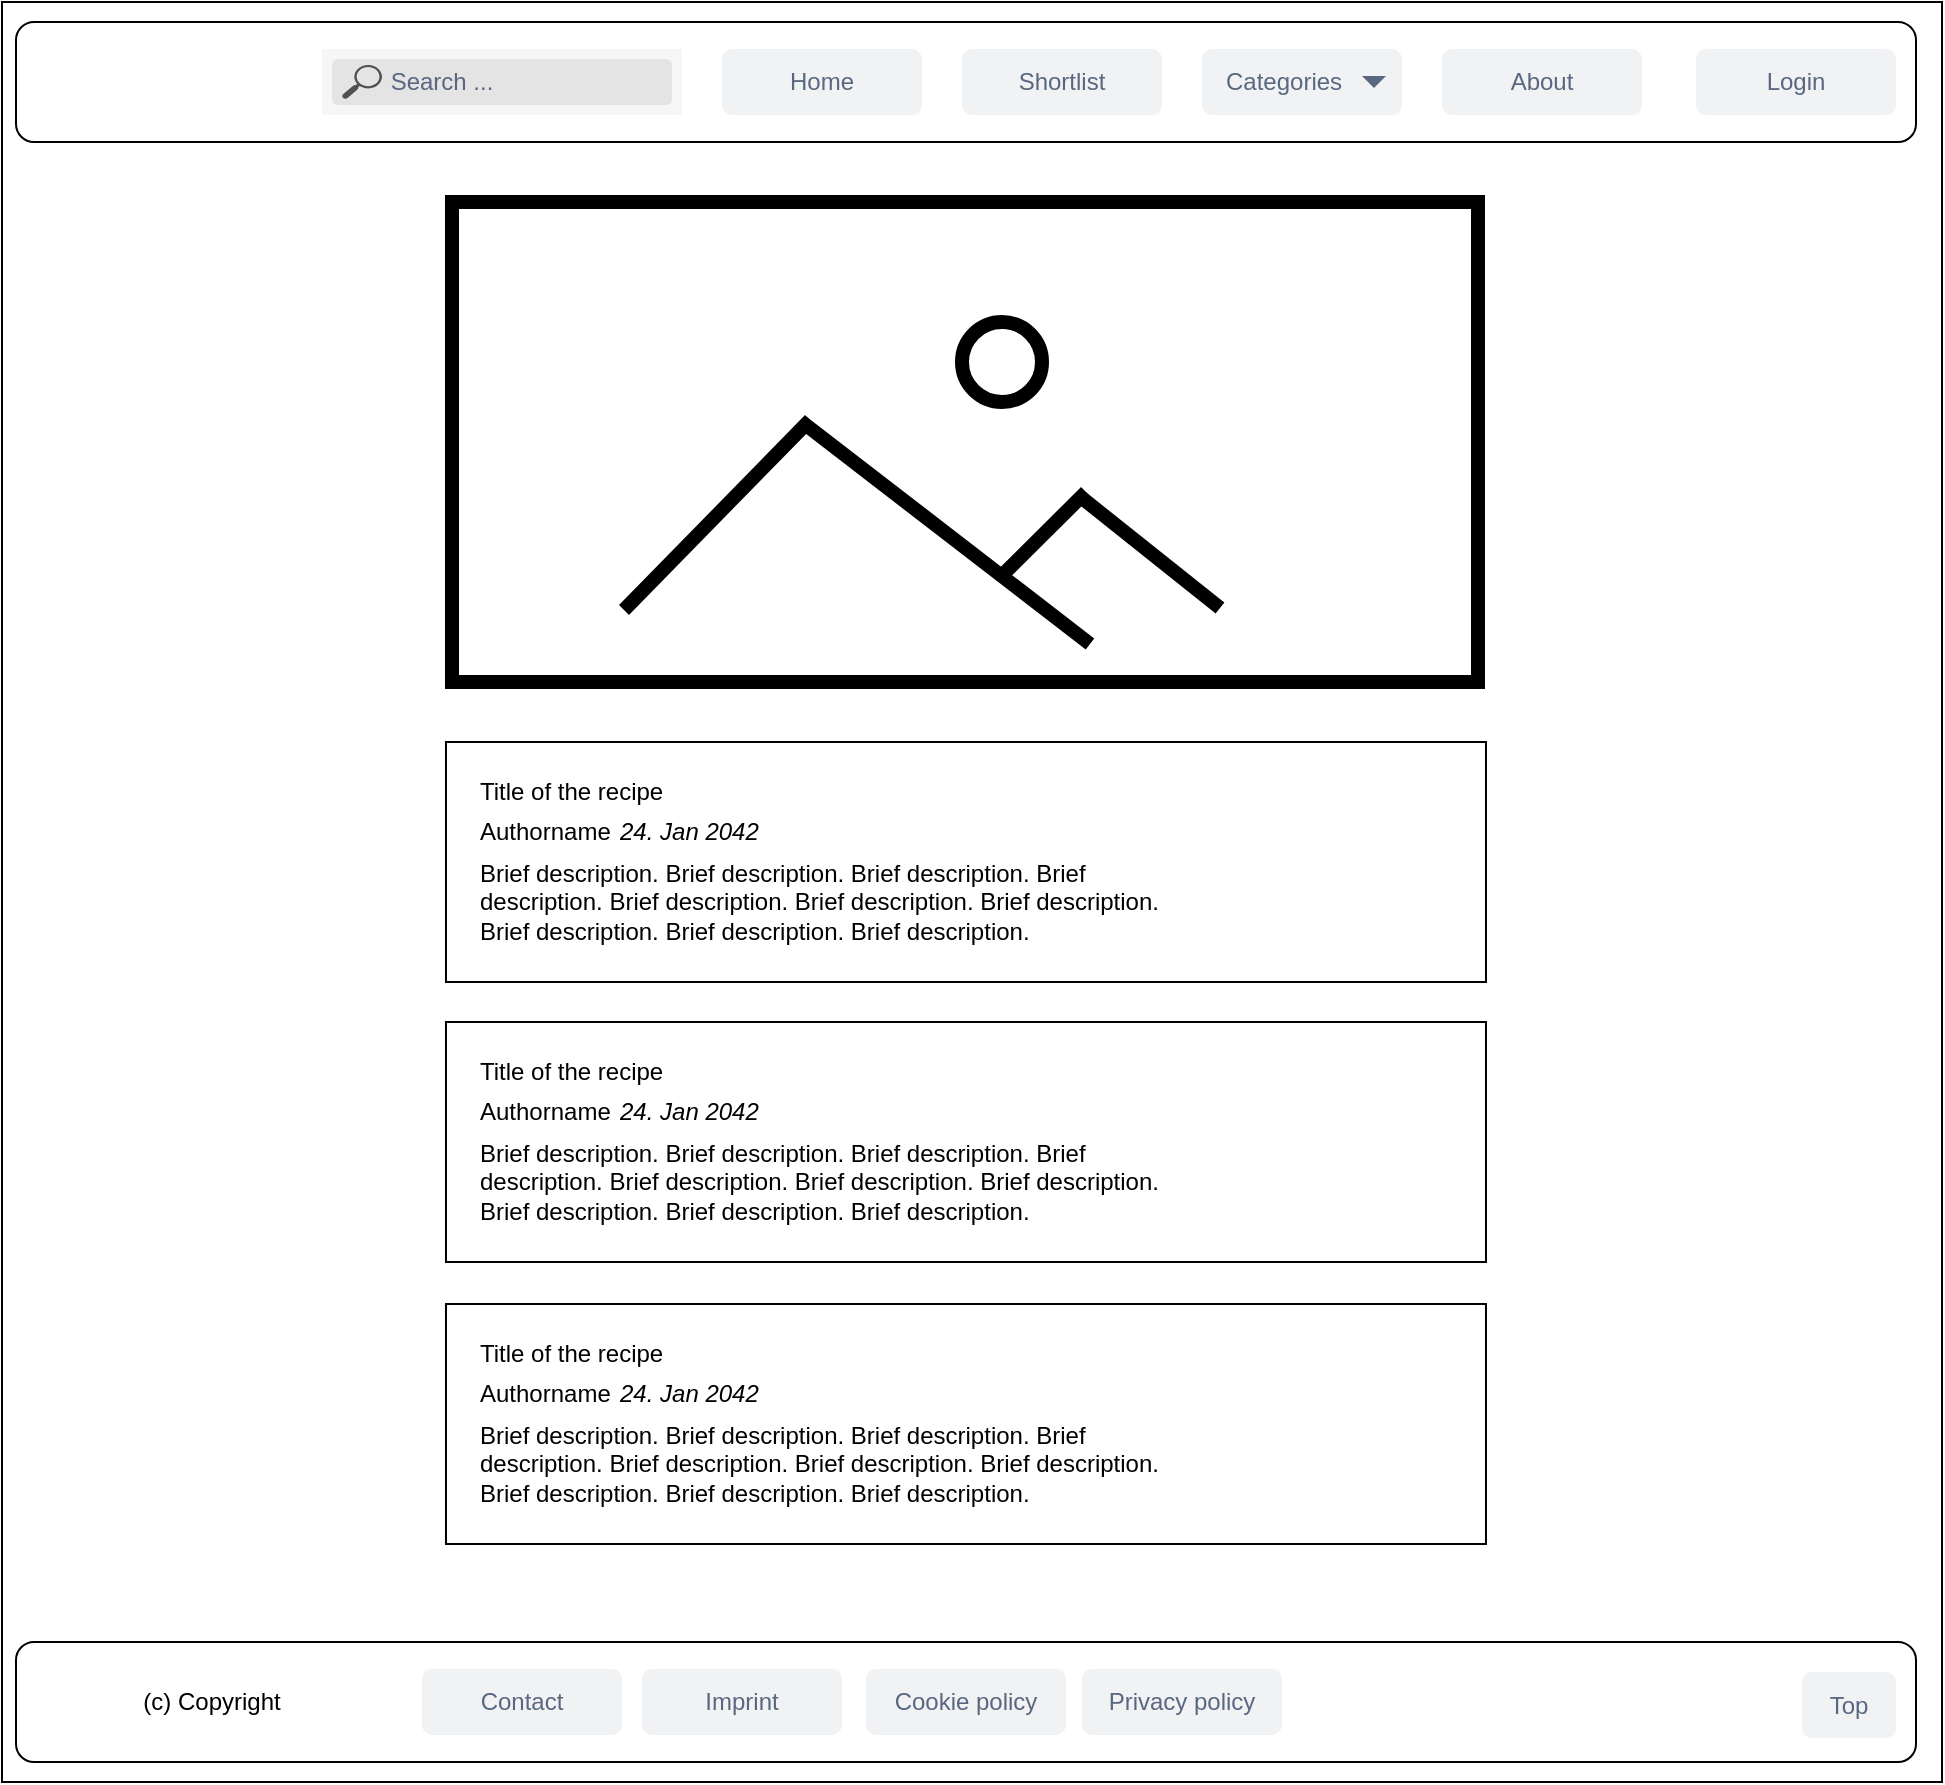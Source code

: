 <mxfile version="20.6.0" type="device"><diagram id="zF6m82Xtg-QCIh9ZnM61" name="Seite-1"><mxGraphModel dx="2919" dy="2403" grid="1" gridSize="10" guides="1" tooltips="1" connect="1" arrows="1" fold="1" page="1" pageScale="1" pageWidth="827" pageHeight="1169" math="0" shadow="0"><root><mxCell id="0"/><mxCell id="1" parent="0"/><mxCell id="9gZgRIzAy9xTnP9v_WxG-65" value="" style="rounded=0;whiteSpace=wrap;html=1;" vertex="1" parent="1"><mxGeometry x="-420" y="-10" width="970" height="890" as="geometry"/></mxCell><mxCell id="9gZgRIzAy9xTnP9v_WxG-23" value="" style="group" vertex="1" connectable="0" parent="1"><mxGeometry x="-198.01" y="360" width="520" height="120" as="geometry"/></mxCell><mxCell id="9gZgRIzAy9xTnP9v_WxG-17" value="" style="rounded=0;whiteSpace=wrap;html=1;arcSize=48;" vertex="1" parent="9gZgRIzAy9xTnP9v_WxG-23"><mxGeometry width="520" height="120" as="geometry"/></mxCell><mxCell id="9gZgRIzAy9xTnP9v_WxG-18" value="Title of the recipe" style="text;html=1;strokeColor=none;fillColor=none;align=left;verticalAlign=middle;whiteSpace=wrap;rounded=0;" vertex="1" parent="9gZgRIzAy9xTnP9v_WxG-23"><mxGeometry x="15" y="10" width="100" height="30" as="geometry"/></mxCell><mxCell id="9gZgRIzAy9xTnP9v_WxG-19" value="&lt;div style=&quot;&quot;&gt;&lt;span style=&quot;background-color: initial;&quot;&gt;Brief description. Brief description. Brief description. Brief description. Brief description. Brief description. Brief description. Brief description. Brief description. Brief description.&amp;nbsp;&lt;/span&gt;&lt;/div&gt;" style="text;html=1;strokeColor=none;fillColor=none;align=left;verticalAlign=middle;whiteSpace=wrap;rounded=0;" vertex="1" parent="9gZgRIzAy9xTnP9v_WxG-23"><mxGeometry x="15" y="50" width="360" height="60" as="geometry"/></mxCell><mxCell id="9gZgRIzAy9xTnP9v_WxG-21" value="Authorname" style="text;html=1;strokeColor=none;fillColor=none;align=left;verticalAlign=middle;whiteSpace=wrap;rounded=0;" vertex="1" parent="9gZgRIzAy9xTnP9v_WxG-23"><mxGeometry x="15" y="30" width="100" height="30" as="geometry"/></mxCell><mxCell id="9gZgRIzAy9xTnP9v_WxG-22" value="&lt;i&gt;24. Jan 2042&lt;/i&gt;" style="text;html=1;strokeColor=none;fillColor=none;align=left;verticalAlign=middle;whiteSpace=wrap;rounded=0;" vertex="1" parent="9gZgRIzAy9xTnP9v_WxG-23"><mxGeometry x="85" y="30" width="100" height="30" as="geometry"/></mxCell><mxCell id="9gZgRIzAy9xTnP9v_WxG-27" value="" style="group" vertex="1" connectable="0" parent="1"><mxGeometry x="-198.01" y="500" width="520" height="120" as="geometry"/></mxCell><mxCell id="9gZgRIzAy9xTnP9v_WxG-28" value="" style="rounded=0;whiteSpace=wrap;html=1;arcSize=48;" vertex="1" parent="9gZgRIzAy9xTnP9v_WxG-27"><mxGeometry width="520" height="120" as="geometry"/></mxCell><mxCell id="9gZgRIzAy9xTnP9v_WxG-29" value="Title of the recipe" style="text;html=1;strokeColor=none;fillColor=none;align=left;verticalAlign=middle;whiteSpace=wrap;rounded=0;" vertex="1" parent="9gZgRIzAy9xTnP9v_WxG-27"><mxGeometry x="15" y="10" width="100" height="30" as="geometry"/></mxCell><mxCell id="9gZgRIzAy9xTnP9v_WxG-30" value="&lt;div style=&quot;&quot;&gt;&lt;span style=&quot;background-color: initial;&quot;&gt;Brief description. Brief description. Brief description. Brief description. Brief description. Brief description. Brief description. Brief description. Brief description. Brief description.&amp;nbsp;&lt;/span&gt;&lt;/div&gt;" style="text;html=1;strokeColor=none;fillColor=none;align=left;verticalAlign=middle;whiteSpace=wrap;rounded=0;" vertex="1" parent="9gZgRIzAy9xTnP9v_WxG-27"><mxGeometry x="15" y="50" width="360" height="60" as="geometry"/></mxCell><mxCell id="9gZgRIzAy9xTnP9v_WxG-31" value="Authorname" style="text;html=1;strokeColor=none;fillColor=none;align=left;verticalAlign=middle;whiteSpace=wrap;rounded=0;" vertex="1" parent="9gZgRIzAy9xTnP9v_WxG-27"><mxGeometry x="15" y="30" width="100" height="30" as="geometry"/></mxCell><mxCell id="9gZgRIzAy9xTnP9v_WxG-32" value="&lt;i&gt;24. Jan 2042&lt;/i&gt;" style="text;html=1;strokeColor=none;fillColor=none;align=left;verticalAlign=middle;whiteSpace=wrap;rounded=0;" vertex="1" parent="9gZgRIzAy9xTnP9v_WxG-27"><mxGeometry x="85" y="30" width="100" height="30" as="geometry"/></mxCell><mxCell id="9gZgRIzAy9xTnP9v_WxG-57" value="" style="group" vertex="1" connectable="0" parent="1"><mxGeometry x="-198.01" y="641" width="520" height="120" as="geometry"/></mxCell><mxCell id="9gZgRIzAy9xTnP9v_WxG-58" value="" style="rounded=0;whiteSpace=wrap;html=1;arcSize=48;" vertex="1" parent="9gZgRIzAy9xTnP9v_WxG-57"><mxGeometry width="520" height="120" as="geometry"/></mxCell><mxCell id="9gZgRIzAy9xTnP9v_WxG-59" value="Title of the recipe" style="text;html=1;strokeColor=none;fillColor=none;align=left;verticalAlign=middle;whiteSpace=wrap;rounded=0;" vertex="1" parent="9gZgRIzAy9xTnP9v_WxG-57"><mxGeometry x="15" y="10" width="100" height="30" as="geometry"/></mxCell><mxCell id="9gZgRIzAy9xTnP9v_WxG-60" value="&lt;div style=&quot;&quot;&gt;&lt;span style=&quot;background-color: initial;&quot;&gt;Brief description. Brief description. Brief description. Brief description. Brief description. Brief description. Brief description. Brief description. Brief description. Brief description.&amp;nbsp;&lt;/span&gt;&lt;/div&gt;" style="text;html=1;strokeColor=none;fillColor=none;align=left;verticalAlign=middle;whiteSpace=wrap;rounded=0;" vertex="1" parent="9gZgRIzAy9xTnP9v_WxG-57"><mxGeometry x="15" y="50" width="360" height="60" as="geometry"/></mxCell><mxCell id="9gZgRIzAy9xTnP9v_WxG-61" value="Authorname" style="text;html=1;strokeColor=none;fillColor=none;align=left;verticalAlign=middle;whiteSpace=wrap;rounded=0;" vertex="1" parent="9gZgRIzAy9xTnP9v_WxG-57"><mxGeometry x="15" y="30" width="100" height="30" as="geometry"/></mxCell><mxCell id="9gZgRIzAy9xTnP9v_WxG-62" value="&lt;i&gt;24. Jan 2042&lt;/i&gt;" style="text;html=1;strokeColor=none;fillColor=none;align=left;verticalAlign=middle;whiteSpace=wrap;rounded=0;" vertex="1" parent="9gZgRIzAy9xTnP9v_WxG-57"><mxGeometry x="85" y="30" width="100" height="30" as="geometry"/></mxCell><mxCell id="9gZgRIzAy9xTnP9v_WxG-42" value="" style="rounded=1;whiteSpace=wrap;html=1;" vertex="1" parent="1"><mxGeometry x="-413" y="810" width="950" height="60" as="geometry"/></mxCell><mxCell id="9gZgRIzAy9xTnP9v_WxG-48" value="&lt;div style=&quot;&quot;&gt;Privacy policy&lt;br&gt;&lt;/div&gt;" style="rounded=1;html=1;shadow=0;dashed=0;whiteSpace=wrap;fontSize=12;fillColor=#F1F2F4;align=center;strokeColor=none;fontColor=#596780;spacingLeft=0;sketch=0;movable=1;resizable=1;rotatable=1;deletable=1;editable=1;connectable=1;" vertex="1" parent="1"><mxGeometry x="120" y="823.5" width="100" height="33" as="geometry"/></mxCell><mxCell id="9gZgRIzAy9xTnP9v_WxG-64" value="(c) Copyright" style="text;html=1;strokeColor=none;fillColor=none;align=center;verticalAlign=middle;whiteSpace=wrap;rounded=0;" vertex="1" parent="1"><mxGeometry x="-390" y="825" width="150" height="30" as="geometry"/></mxCell><mxCell id="9gZgRIzAy9xTnP9v_WxG-1" value="" style="rounded=1;whiteSpace=wrap;html=1;" vertex="1" parent="1"><mxGeometry x="-413" width="950" height="60" as="geometry"/></mxCell><mxCell id="9gZgRIzAy9xTnP9v_WxG-6" value="Categories" style="rounded=1;fillColor=#F1F2F4;strokeColor=none;html=1;fontColor=#596780;align=left;fontSize=12;spacingLeft=10;sketch=0;" vertex="1" parent="1"><mxGeometry x="180" y="13.5" width="100" height="33" as="geometry"/></mxCell><mxCell id="9gZgRIzAy9xTnP9v_WxG-7" value="" style="shape=triangle;direction=south;fillColor=#596780;strokeColor=none;html=1;sketch=0;" vertex="1" parent="9gZgRIzAy9xTnP9v_WxG-6"><mxGeometry x="1" y="0.5" width="12" height="6" relative="1" as="geometry"><mxPoint x="-20" y="-3" as="offset"/></mxGeometry></mxCell><mxCell id="9gZgRIzAy9xTnP9v_WxG-8" value="&lt;div style=&quot;&quot;&gt;&lt;span style=&quot;background-color: initial;&quot;&gt;Login&lt;/span&gt;&lt;/div&gt;" style="rounded=1;html=1;shadow=0;dashed=0;whiteSpace=wrap;fontSize=12;fillColor=#F1F2F4;align=center;strokeColor=none;fontColor=#596780;spacingLeft=0;sketch=0;movable=1;resizable=1;rotatable=1;deletable=1;editable=1;connectable=1;" vertex="1" parent="1"><mxGeometry x="427" y="13.5" width="100" height="33" as="geometry"/></mxCell><mxCell id="9gZgRIzAy9xTnP9v_WxG-9" value="&lt;div style=&quot;&quot;&gt;&lt;span style=&quot;background-color: initial;&quot;&gt;Shortlist&lt;/span&gt;&lt;/div&gt;" style="rounded=1;html=1;shadow=0;dashed=0;whiteSpace=wrap;fontSize=12;fillColor=#F1F2F4;align=center;strokeColor=none;fontColor=#596780;spacingLeft=0;sketch=0;movable=1;resizable=1;rotatable=1;deletable=1;editable=1;connectable=1;" vertex="1" parent="1"><mxGeometry x="60" y="13.5" width="100" height="33" as="geometry"/></mxCell><mxCell id="9gZgRIzAy9xTnP9v_WxG-10" value="&lt;div style=&quot;&quot;&gt;&lt;span style=&quot;background-color: initial;&quot;&gt;Home&lt;/span&gt;&lt;/div&gt;" style="rounded=1;html=1;shadow=0;dashed=0;whiteSpace=wrap;fontSize=12;fillColor=#F1F2F4;align=center;strokeColor=none;fontColor=#596780;spacingLeft=0;sketch=0;movable=1;resizable=1;rotatable=1;deletable=1;editable=1;connectable=1;" vertex="1" parent="1"><mxGeometry x="-60" y="13.5" width="100" height="33" as="geometry"/></mxCell><mxCell id="9gZgRIzAy9xTnP9v_WxG-11" value="&lt;div style=&quot;&quot;&gt;&lt;span style=&quot;background-color: initial;&quot;&gt;About&lt;/span&gt;&lt;/div&gt;" style="rounded=1;html=1;shadow=0;dashed=0;whiteSpace=wrap;fontSize=12;fillColor=#F1F2F4;align=center;strokeColor=none;fontColor=#596780;spacingLeft=0;sketch=0;movable=1;resizable=1;rotatable=1;deletable=1;editable=1;connectable=1;" vertex="1" parent="1"><mxGeometry x="300" y="13.5" width="100" height="33" as="geometry"/></mxCell><mxCell id="9gZgRIzAy9xTnP9v_WxG-13" value="" style="shape=image;html=1;verticalAlign=top;verticalLabelPosition=bottom;labelBackgroundColor=#ffffff;imageAspect=0;aspect=fixed;image=https://cdn4.iconfinder.com/data/icons/48-bubbles/48/18.Pictures-Day-128.png" vertex="1" parent="1"><mxGeometry x="-403" y="3.25" width="53.5" height="53.5" as="geometry"/></mxCell><mxCell id="9gZgRIzAy9xTnP9v_WxG-68" value="&lt;div style=&quot;&quot;&gt;Cookie policy&lt;br&gt;&lt;/div&gt;" style="rounded=1;html=1;shadow=0;dashed=0;whiteSpace=wrap;fontSize=12;fillColor=#F1F2F4;align=center;strokeColor=none;fontColor=#596780;spacingLeft=0;sketch=0;movable=1;resizable=1;rotatable=1;deletable=1;editable=1;connectable=1;" vertex="1" parent="1"><mxGeometry x="11.99" y="823.5" width="100" height="33" as="geometry"/></mxCell><mxCell id="9gZgRIzAy9xTnP9v_WxG-69" value="&lt;div style=&quot;&quot;&gt;Imprint&lt;br&gt;&lt;/div&gt;" style="rounded=1;html=1;shadow=0;dashed=0;whiteSpace=wrap;fontSize=12;fillColor=#F1F2F4;align=center;strokeColor=none;fontColor=#596780;spacingLeft=0;sketch=0;movable=1;resizable=1;rotatable=1;deletable=1;editable=1;connectable=1;" vertex="1" parent="1"><mxGeometry x="-100.0" y="823.5" width="100" height="33" as="geometry"/></mxCell><mxCell id="9gZgRIzAy9xTnP9v_WxG-70" value="&lt;div style=&quot;&quot;&gt;&lt;span style=&quot;background-color: initial;&quot;&gt;Contact&lt;/span&gt;&lt;/div&gt;" style="rounded=1;html=1;shadow=0;dashed=0;whiteSpace=wrap;fontSize=12;fillColor=#F1F2F4;align=center;strokeColor=none;fontColor=#596780;spacingLeft=0;sketch=0;movable=1;resizable=1;rotatable=1;deletable=1;editable=1;connectable=1;" vertex="1" parent="1"><mxGeometry x="-210" y="823.5" width="100" height="33" as="geometry"/></mxCell><mxCell id="9gZgRIzAy9xTnP9v_WxG-71" value="&lt;div style=&quot;&quot;&gt;Top&lt;br&gt;&lt;/div&gt;" style="rounded=1;html=1;shadow=0;dashed=0;whiteSpace=wrap;fontSize=12;fillColor=#F1F2F4;align=center;strokeColor=none;fontColor=#596780;spacingLeft=0;sketch=0;movable=1;resizable=1;rotatable=1;deletable=1;editable=1;connectable=1;" vertex="1" parent="1"><mxGeometry x="480" y="825" width="47" height="33" as="geometry"/></mxCell><mxCell id="9gZgRIzAy9xTnP9v_WxG-78" value="" style="whiteSpace=wrap;html=1;rounded=0;fontSize=12;fontColor=#596780;strokeWidth=7;" vertex="1" parent="1"><mxGeometry x="-195" y="90" width="513" height="240" as="geometry"/></mxCell><mxCell id="9gZgRIzAy9xTnP9v_WxG-72" value="" style="shape=rect;fillColor=#F6F6F6;strokeColor=none;rounded=0;container=0;" vertex="1" parent="1"><mxGeometry x="-260" y="13.5" width="180" height="33" as="geometry"/></mxCell><mxCell id="9gZgRIzAy9xTnP9v_WxG-79" value="" style="endArrow=none;html=1;rounded=0;fontSize=12;fontColor=#596780;strokeWidth=7;" edge="1" parent="1"><mxGeometry width="50" height="50" relative="1" as="geometry"><mxPoint x="-109" y="294" as="sourcePoint"/><mxPoint x="-16" y="199" as="targetPoint"/></mxGeometry></mxCell><mxCell id="9gZgRIzAy9xTnP9v_WxG-80" value="" style="endArrow=none;html=1;rounded=0;fontSize=12;fontColor=#596780;strokeWidth=7;" edge="1" parent="1"><mxGeometry width="50" height="50" relative="1" as="geometry"><mxPoint x="124" y="311" as="sourcePoint"/><mxPoint x="-20" y="200" as="targetPoint"/></mxGeometry></mxCell><mxCell id="9gZgRIzAy9xTnP9v_WxG-81" value="" style="endArrow=none;html=1;rounded=0;fontSize=12;fontColor=#596780;strokeWidth=7;" edge="1" parent="1"><mxGeometry width="50" height="50" relative="1" as="geometry"><mxPoint x="80" y="276.75" as="sourcePoint"/><mxPoint x="122" y="235" as="targetPoint"/></mxGeometry></mxCell><mxCell id="9gZgRIzAy9xTnP9v_WxG-82" value="" style="endArrow=none;html=1;rounded=0;fontSize=12;fontColor=#596780;strokeWidth=7;" edge="1" parent="1"><mxGeometry width="50" height="50" relative="1" as="geometry"><mxPoint x="189" y="293" as="sourcePoint"/><mxPoint x="120" y="238" as="targetPoint"/></mxGeometry></mxCell><mxCell id="9gZgRIzAy9xTnP9v_WxG-84" value="" style="group" vertex="1" connectable="0" parent="1"><mxGeometry x="-260" y="13.5" width="180" height="33" as="geometry"/></mxCell><mxCell id="9gZgRIzAy9xTnP9v_WxG-73" value="" style="html=1;strokeWidth=1;shadow=0;dashed=0;shape=mxgraph.ios7ui.marginRect;rx=3;ry=3;rectMargin=5;fillColor=#E4E4E4;strokeColor=none;rounded=0;" vertex="1" parent="9gZgRIzAy9xTnP9v_WxG-84"><mxGeometry width="180" height="33" as="geometry"/></mxCell><mxCell id="9gZgRIzAy9xTnP9v_WxG-76" value="" style="sketch=0;pointerEvents=1;shadow=0;dashed=0;html=1;strokeColor=none;fillColor=#505050;labelPosition=center;verticalLabelPosition=bottom;verticalAlign=top;outlineConnect=0;align=center;shape=mxgraph.office.concepts.search;rounded=0;fontSize=12;" vertex="1" parent="9gZgRIzAy9xTnP9v_WxG-84"><mxGeometry x="10" y="8" width="20" height="17" as="geometry"/></mxCell><mxCell id="9gZgRIzAy9xTnP9v_WxG-77" value="Search ..." style="text;html=1;strokeColor=none;fillColor=none;align=center;verticalAlign=middle;whiteSpace=wrap;rounded=0;fontSize=12;fontColor=#596780;" vertex="1" parent="9gZgRIzAy9xTnP9v_WxG-84"><mxGeometry x="30" y="1.5" width="60" height="30" as="geometry"/></mxCell><mxCell id="9gZgRIzAy9xTnP9v_WxG-83" value="" style="ellipse;whiteSpace=wrap;html=1;rounded=0;fontSize=12;fontColor=#596780;strokeWidth=7;" vertex="1" parent="1"><mxGeometry x="60" y="150" width="40" height="40" as="geometry"/></mxCell></root></mxGraphModel></diagram></mxfile>